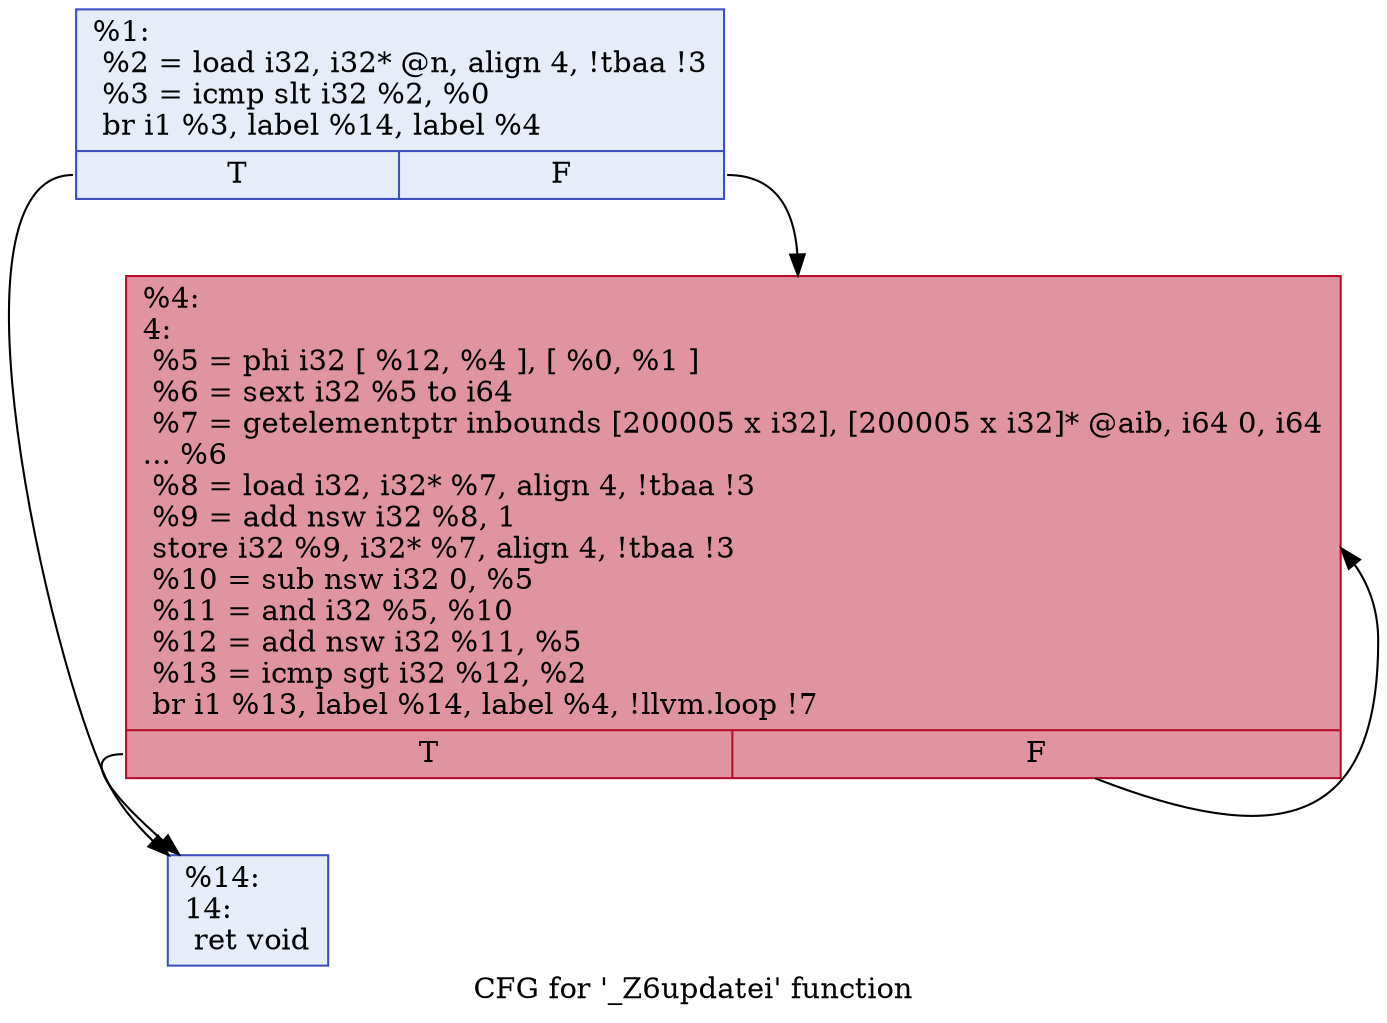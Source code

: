 digraph "CFG for '_Z6updatei' function" {
	label="CFG for '_Z6updatei' function";

	Node0x55804d13a820 [shape=record,color="#3d50c3ff", style=filled, fillcolor="#c7d7f070",label="{%1:\l  %2 = load i32, i32* @n, align 4, !tbaa !3\l  %3 = icmp slt i32 %2, %0\l  br i1 %3, label %14, label %4\l|{<s0>T|<s1>F}}"];
	Node0x55804d13a820:s0 -> Node0x55804d13aa20;
	Node0x55804d13a820:s1 -> Node0x55804d13aab0;
	Node0x55804d13aab0 [shape=record,color="#b70d28ff", style=filled, fillcolor="#b70d2870",label="{%4:\l4:                                                \l  %5 = phi i32 [ %12, %4 ], [ %0, %1 ]\l  %6 = sext i32 %5 to i64\l  %7 = getelementptr inbounds [200005 x i32], [200005 x i32]* @aib, i64 0, i64\l... %6\l  %8 = load i32, i32* %7, align 4, !tbaa !3\l  %9 = add nsw i32 %8, 1\l  store i32 %9, i32* %7, align 4, !tbaa !3\l  %10 = sub nsw i32 0, %5\l  %11 = and i32 %5, %10\l  %12 = add nsw i32 %11, %5\l  %13 = icmp sgt i32 %12, %2\l  br i1 %13, label %14, label %4, !llvm.loop !7\l|{<s0>T|<s1>F}}"];
	Node0x55804d13aab0:s0 -> Node0x55804d13aa20;
	Node0x55804d13aab0:s1 -> Node0x55804d13aab0;
	Node0x55804d13aa20 [shape=record,color="#3d50c3ff", style=filled, fillcolor="#c7d7f070",label="{%14:\l14:                                               \l  ret void\l}"];
}

